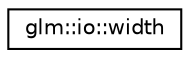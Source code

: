 digraph "Graphical Class Hierarchy"
{
  edge [fontname="Helvetica",fontsize="10",labelfontname="Helvetica",labelfontsize="10"];
  node [fontname="Helvetica",fontsize="10",shape=record];
  rankdir="LR";
  Node1 [label="glm::io::width",height=0.2,width=0.4,color="black", fillcolor="white", style="filled",URL="$structglm_1_1io_1_1width.html"];
}
